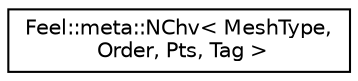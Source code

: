 digraph "Graphical Class Hierarchy"
{
 // LATEX_PDF_SIZE
  edge [fontname="Helvetica",fontsize="10",labelfontname="Helvetica",labelfontsize="10"];
  node [fontname="Helvetica",fontsize="10",shape=record];
  rankdir="LR";
  Node0 [label="Feel::meta::NChv\< MeshType,\l Order, Pts, Tag \>",height=0.2,width=0.4,color="black", fillcolor="white", style="filled",URL="$structFeel_1_1meta_1_1NChv.html",tooltip=" "];
}
